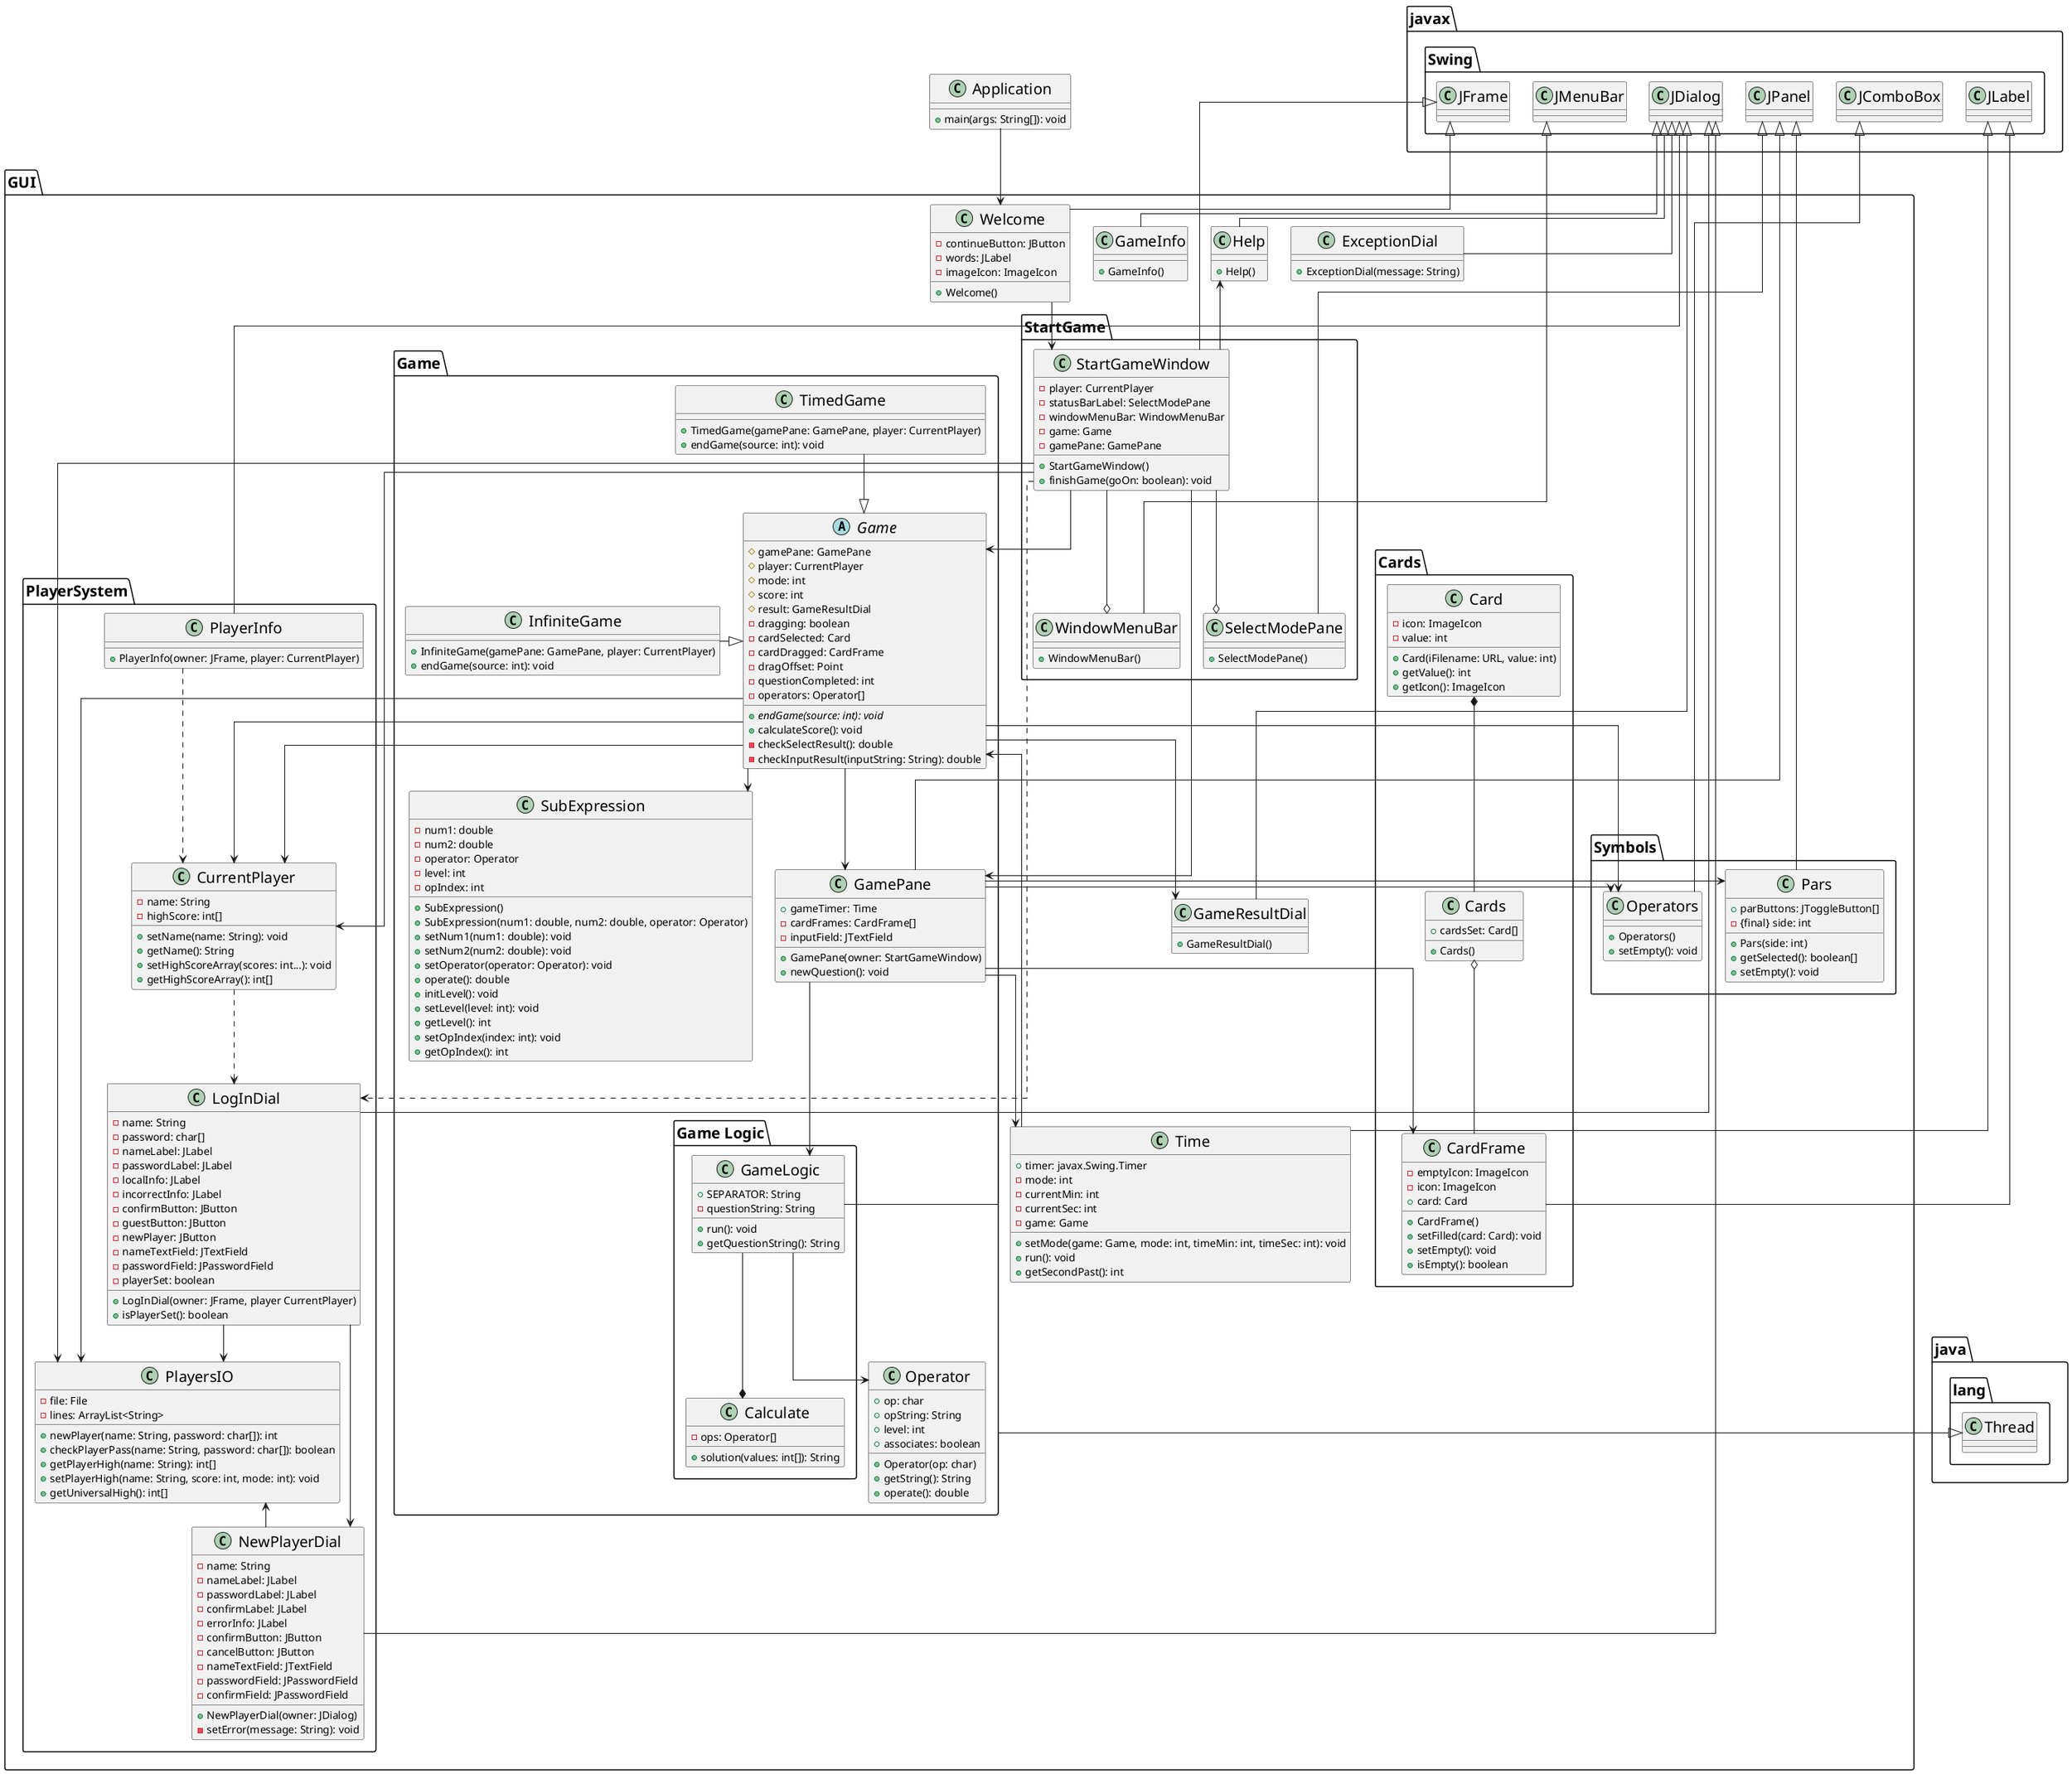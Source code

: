 @startuml
skinparam linetype ortho
skinparam classFontSize 20
skinparam packageFontSize 20
skinparam nodesep 30
skinparam ranksep 30
class Application {
    +main(args: String[]): void
}
package "javax.Swing"{
    class JLabel
    class JFrame
    class JDialog
    class JPanel
    class JComboBox
}
class java.lang.Thread
package "GUI" {
    package "PlayerSystem" {
        class CurrentPlayer {
            -name: String
            -highScore: int[]
            +setName(name: String): void
            +getName(): String
            +setHighScoreArray(scores: int...): void
            +getHighScoreArray(): int[]
        }
        class PlayersIO {
            -file: File
            -lines: ArrayList<String>
            +newPlayer(name: String, password: char[]): int
            +checkPlayerPass(name: String, password: char[]): boolean
            +getPlayerHigh(name: String): int[]
            +setPlayerHigh(name: String, score: int, mode: int): void
            +getUniversalHigh(): int[]
        }
        class LogInDial extends javax.Swing.JDialog{
            -name: String
            -password: char[]
            -nameLabel: JLabel
            -passwordLabel: JLabel
            -localInfo: JLabel
            -incorrectInfo: JLabel
            -confirmButton: JButton
            -guestButton: JButton
            -newPlayer: JButton
            -nameTextField: JTextField
            -passwordField: JPasswordField
            -playerSet: boolean
            +LogInDial(owner: JFrame, player CurrentPlayer)
            +isPlayerSet(): boolean
        }
        class NewPlayerDial extends javax.Swing.JDialog{
            -name: String
            -nameLabel: JLabel
            -passwordLabel: JLabel
            -confirmLabel: JLabel
            -errorInfo: JLabel
            -confirmButton: JButton
            -cancelButton: JButton
            -nameTextField: JTextField
            -passwordField: JPasswordField
            -confirmField: JPasswordField
            +NewPlayerDial(owner: JDialog)
            -setError(message: String): void
        }
        class PlayerInfo extends javax.Swing.JDialog{
            +PlayerInfo(owner: JFrame, player: CurrentPlayer)
        }
        LogInDial --> PlayersIO
        CurrentPlayer ..> LogInDial
        LogInDial --> NewPlayerDial
        NewPlayerDial -up-> PlayersIO
        PlayerInfo ..> CurrentPlayer
    }
    package "StartGame"{
        class StartGameWindow extends javax.Swing.JFrame {
                -player: CurrentPlayer
                -statusBarLabel: SelectModePane
                -windowMenuBar: WindowMenuBar
                -game: Game
                -gamePane: GamePane
                +StartGameWindow()
                +finishGame(goOn: boolean): void
        }
        class SelectModePane extends javax.Swing.JPanel{
            +SelectModePane()
        }
        class WindowMenuBar extends javax.Swing.JMenuBar{
            +WindowMenuBar()
        }
        StartGameWindow -down-o SelectModePane
        StartGameWindow -down-o WindowMenuBar
    }
    package "Cards" {
        class Cards {
            +cardsSet: Card[]
            +Cards()
        }
        class Card {
            -icon: ImageIcon
            -value: int
            +Card(iFilename: URL, value: int)
            +getValue(): int
            +getIcon(): ImageIcon
        }
        class CardFrame extends javax.Swing.JLabel {
            -emptyIcon: ImageIcon
            -icon: ImageIcon
            +card: Card
            +CardFrame()
            +setFilled(card: Card): void
            +setEmpty(): void
            +isEmpty(): boolean
        }
        CardFrame -up-o Cards
        Cards -up-* Card
    }
    package "Game"{
        package "Game Logic" {
            class GameLogic{
                +SEPARATOR: String
                -questionString: String
                +run(): void
                +getQuestionString(): String
            }
            GameLogic --|> java.lang.Thread
            class Calculate {
                -ops: Operator[]
                +solution(values: int[]): String
            }
        }
        abstract class Game {
            #gamePane: GamePane
            #player: CurrentPlayer
            #mode: int
            #score: int
            #result: GameResultDial
            -dragging: boolean
            -cardSelected: Card
            -cardDragged: CardFrame
            -dragOffset: Point
            -questionCompleted: int
            -operators: Operator[]
            +{abstract}endGame(source: int): void
            +calculateScore(): void
            -checkSelectResult(): double
            -checkInputResult(inputString: String): double
        }
        class Operator{
            +op: char
            +opString: String
            +level: int
            +associates: boolean
            +Operator(op: char)
            +getString(): String
            +operate(): double
        }
        GameLogic --> Operator
        class TimedGame {
            +TimedGame(gamePane: GamePane, player: CurrentPlayer)
            +endGame(source: int): void
        }

        class InfiniteGame {
            +InfiniteGame(gamePane: GamePane, player: CurrentPlayer)
            +endGame(source: int): void
        }
        TimedGame -down-|> Game
        InfiniteGame -right-|> Game
        class GamePane extends javax.Swing.JPanel {
            +gameTimer: Time
            -cardFrames: CardFrame[]
            -inputField: JTextField
            +GamePane(owner: StartGameWindow)
            +newQuestion(): void
        }

        class SubExpression {
            -num1: double
            -num2: double
            -operator: Operator
            -level: int
            -opIndex: int
            +SubExpression()
            +SubExpression(num1: double, num2: double, operator: Operator)
            +setNum1(num1: double): void
            +setNum2(num2: double): void
            +setOperator(operator: Operator): void
            +operate(): double
            +initLevel(): void
            +setLevel(level: int): void
            +getLevel(): int
            +setOpIndex(index: int): void
            +getOpIndex(): int
        }
    }
    class Welcome extends javax.Swing.JFrame {
        -continueButton: JButton
        -words: JLabel
        -imageIcon: ImageIcon
        +Welcome()
    }
    class GameResultDial extends javax.Swing.JDialog{
        +GameResultDial()
    }
    class GameInfo extends javax.Swing.JDialog{
        +GameInfo()
    }
    class Help extends javax.Swing.JDialog{
        +Help()
    }
    StartGameWindow -up-> GUI.Help
    class ExceptionDial extends javax.Swing.JDialog{
        +ExceptionDial(message: String)
    }
    class Time extends javax.Swing.JLabel {
        +timer: javax.Swing.Timer
        -mode: int
        -currentMin: int
        -currentSec: int
        -game: Game
        +setMode(game: Game, mode: int, timeMin: int, timeSec: int): void
        +run(): void
        +getSecondPast(): int
    }
    package "Symbols"{
        class Operators extends javax.Swing.JComboBox {
                +Operators()
                +setEmpty(): void
        }
        class Pars extends javax.Swing.JPanel {
                +parButtons: JToggleButton[]
                -{final} side: int
                +Pars(side: int)
                +getSelected(): boolean[]
                +setEmpty(): void
        }
    }
}
GameLogic --* Calculate
Application --> Welcome
Welcome --> StartGameWindow
StartGameWindow --> GUI.Game.Game
StartGameWindow --> GamePane
StartGameWindow --> CurrentPlayer
StartGameWindow --> PlayersIO
StartGameWindow ..> LogInDial
GUI.Game.Game -down-> GUI.GameResultDial
GUI.Game.Game --> GamePane
GUI.Game.Game --> CurrentPlayer
GUI.Game.Game --> PlayersIO
GUI.Game.Game --> GUI.Symbols.Operators
GUI.Game.Game --> GUI.Game.SubExpression
GamePane --> Time
GamePane -down-> CardFrame
GamePane -up-> Operators
GamePane -down-> Pars
GamePane --> GameLogic
Time --> GUI.Game.Game
GUI.Game.Game --> CurrentPlayer
@enduml
